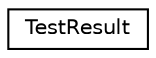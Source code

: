 digraph "Graphical Class Hierarchy"
{
 // LATEX_PDF_SIZE
  edge [fontname="Helvetica",fontsize="10",labelfontname="Helvetica",labelfontsize="10"];
  node [fontname="Helvetica",fontsize="10",shape=record];
  rankdir="LR";
  Node0 [label="TestResult",height=0.2,width=0.4,color="black", fillcolor="white", style="filled",URL="$classTestResult.html",tooltip=" "];
}
